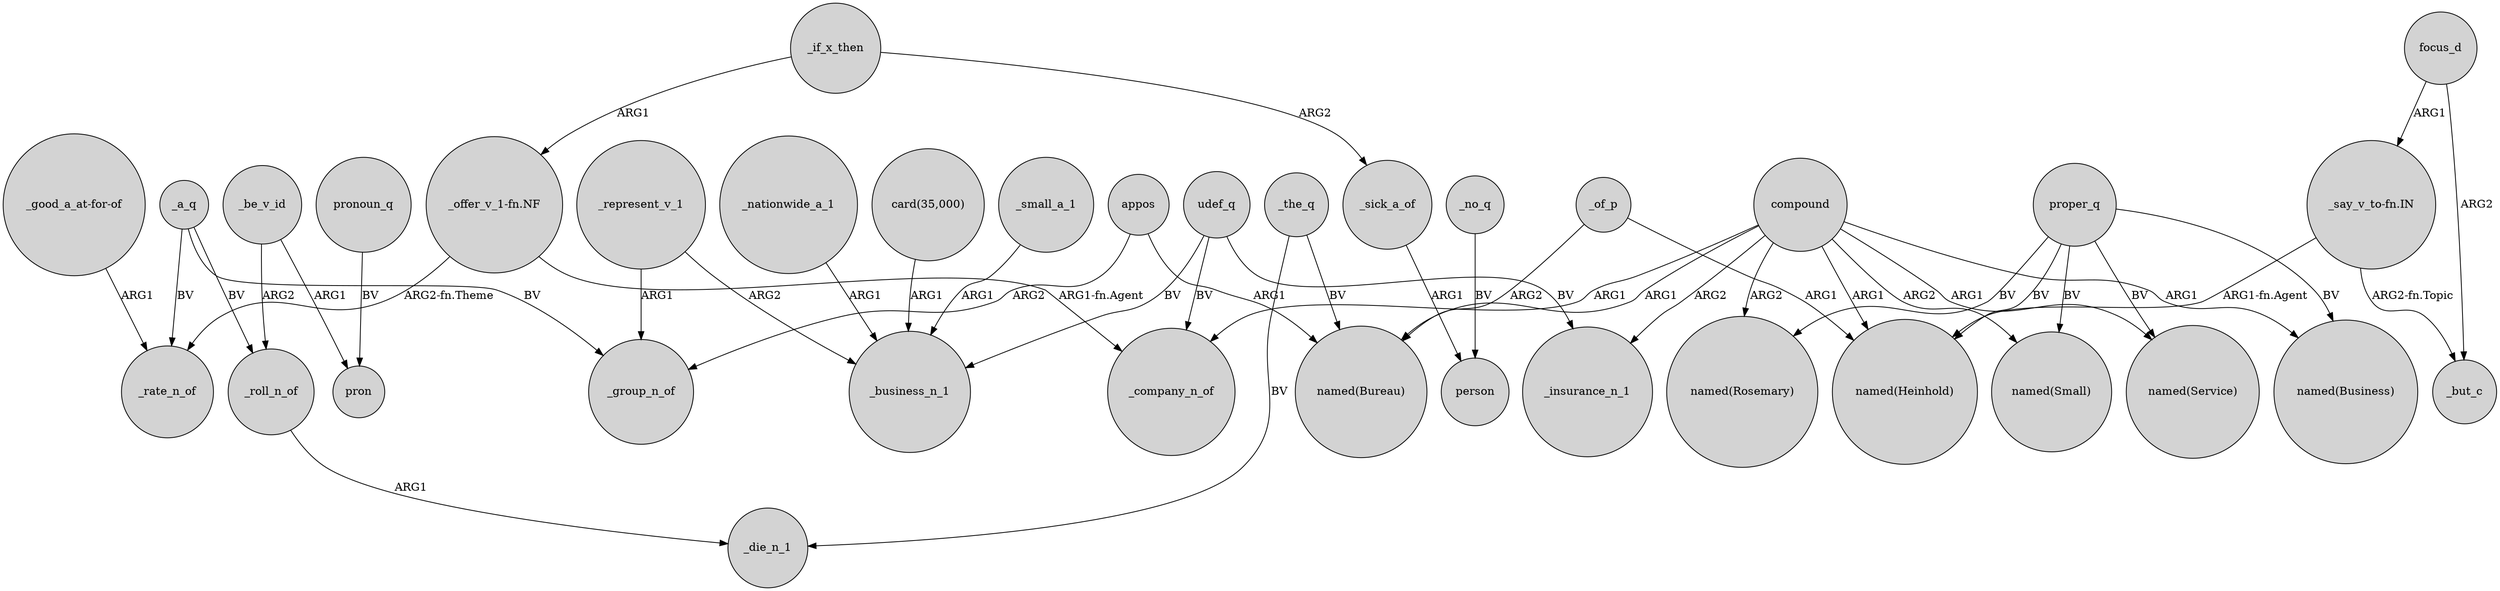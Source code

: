 digraph {
	node [shape=circle style=filled]
	appos -> "named(Bureau)" [label=ARG1]
	_if_x_then -> _sick_a_of [label=ARG2]
	compound -> _insurance_n_1 [label=ARG2]
	_represent_v_1 -> _group_n_of [label=ARG1]
	compound -> "named(Rosemary)" [label=ARG2]
	_if_x_then -> "_offer_v_1-fn.NF" [label=ARG1]
	proper_q -> "named(Heinhold)" [label=BV]
	proper_q -> "named(Business)" [label=BV]
	udef_q -> _insurance_n_1 [label=BV]
	"_say_v_to-fn.IN" -> "named(Heinhold)" [label="ARG1-fn.Agent"]
	_a_q -> _rate_n_of [label=BV]
	"_offer_v_1-fn.NF" -> _company_n_of [label="ARG1-fn.Agent"]
	_be_v_id -> pron [label=ARG1]
	compound -> "named(Service)" [label=ARG1]
	"_good_a_at-for-of" -> _rate_n_of [label=ARG1]
	focus_d -> _but_c [label=ARG2]
	"_say_v_to-fn.IN" -> _but_c [label="ARG2-fn.Topic"]
	compound -> _company_n_of [label=ARG1]
	pronoun_q -> pron [label=BV]
	_represent_v_1 -> _business_n_1 [label=ARG2]
	_nationwide_a_1 -> _business_n_1 [label=ARG1]
	_sick_a_of -> person [label=ARG1]
	_of_p -> "named(Heinhold)" [label=ARG1]
	appos -> _group_n_of [label=ARG2]
	"_offer_v_1-fn.NF" -> _rate_n_of [label="ARG2-fn.Theme"]
	_small_a_1 -> _business_n_1 [label=ARG1]
	proper_q -> "named(Service)" [label=BV]
	_no_q -> person [label=BV]
	compound -> "named(Business)" [label=ARG1]
	"card(35,000)" -> _business_n_1 [label=ARG1]
	compound -> "named(Bureau)" [label=ARG1]
	_the_q -> "named(Bureau)" [label=BV]
	compound -> "named(Small)" [label=ARG2]
	udef_q -> _business_n_1 [label=BV]
	_roll_n_of -> _die_n_1 [label=ARG1]
	_a_q -> _roll_n_of [label=BV]
	_a_q -> _group_n_of [label=BV]
	_be_v_id -> _roll_n_of [label=ARG2]
	udef_q -> _company_n_of [label=BV]
	proper_q -> "named(Rosemary)" [label=BV]
	_the_q -> _die_n_1 [label=BV]
	proper_q -> "named(Small)" [label=BV]
	focus_d -> "_say_v_to-fn.IN" [label=ARG1]
	_of_p -> "named(Bureau)" [label=ARG2]
	compound -> "named(Heinhold)" [label=ARG1]
}
